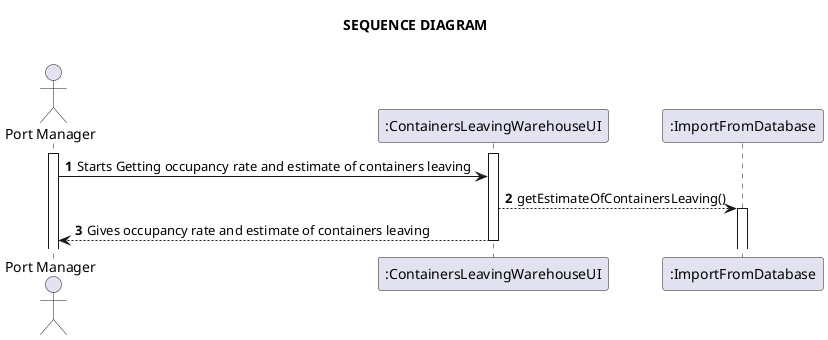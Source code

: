 @startuml
'https://plantuml.com/sequence-diagram

title <b> SEQUENCE DIAGRAM\n
autonumber
'hide footbox
actor "Port Manager" as PM

participant ":ContainersLeavingWarehouseUI" as UI
participant ":ImportFromDatabase" as Import

activate PM
activate UI

PM -> UI : Starts Getting occupancy rate and estimate of containers leaving

UI --> Import : getEstimateOfContainersLeaving()
activate Import
UI --> PM : Gives occupancy rate and estimate of containers leaving
deactivate UI


@enduml